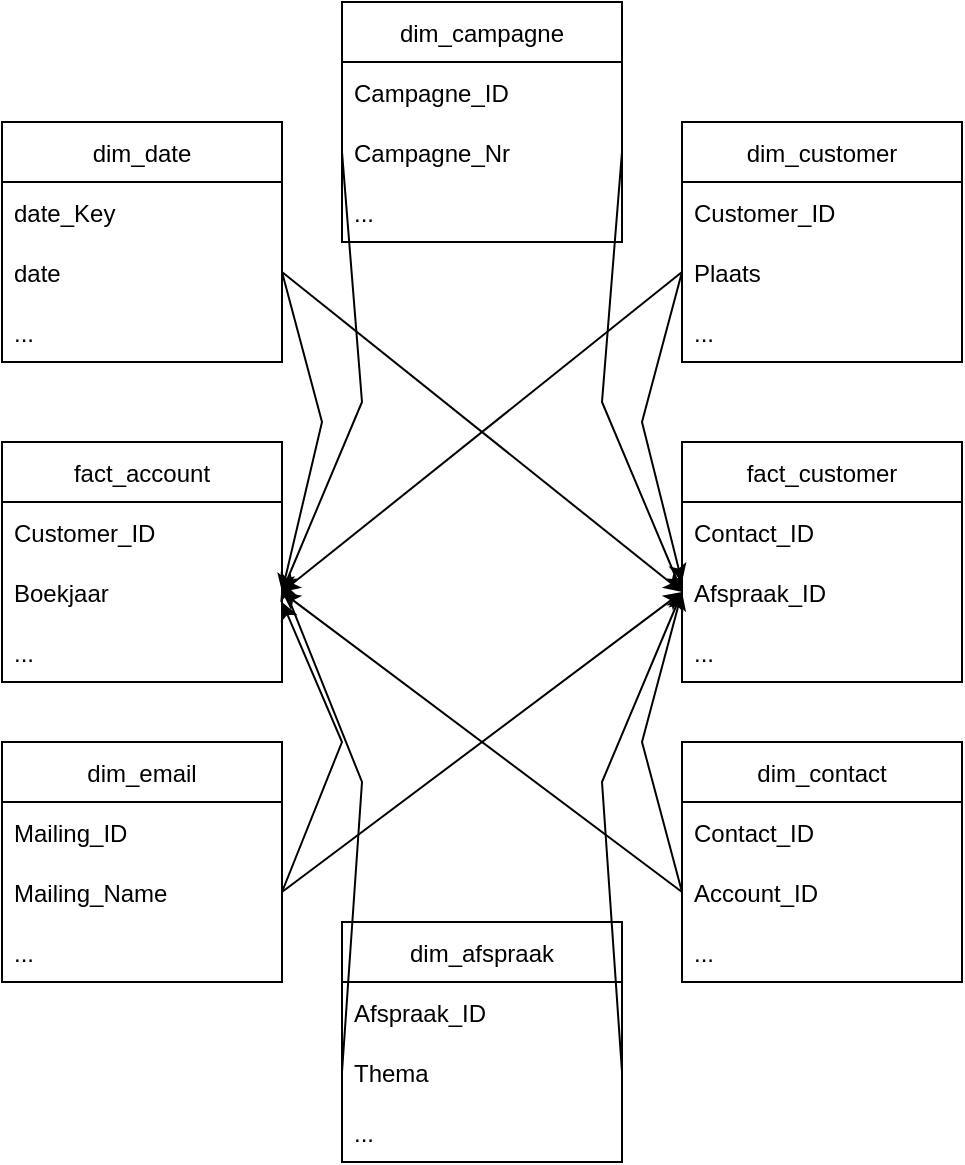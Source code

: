 <mxfile version="15.4.0" type="device"><diagram id="C5RBs43oDa-KdzZeNtuy" name="Page-1"><mxGraphModel dx="1038" dy="599" grid="1" gridSize="10" guides="1" tooltips="1" connect="1" arrows="1" fold="1" page="1" pageScale="1" pageWidth="827" pageHeight="1169" math="0" shadow="0"><root><mxCell id="WIyWlLk6GJQsqaUBKTNV-0"/><mxCell id="WIyWlLk6GJQsqaUBKTNV-1" parent="WIyWlLk6GJQsqaUBKTNV-0"/><mxCell id="8pE6kaNkcugm6xycJNNR-0" value="dim_date" style="swimlane;fontStyle=0;childLayout=stackLayout;horizontal=1;startSize=30;horizontalStack=0;resizeParent=1;resizeParentMax=0;resizeLast=0;collapsible=1;marginBottom=0;" vertex="1" parent="WIyWlLk6GJQsqaUBKTNV-1"><mxGeometry x="160" y="100" width="140" height="120" as="geometry"/></mxCell><mxCell id="8pE6kaNkcugm6xycJNNR-1" value="date_Key" style="text;strokeColor=none;fillColor=none;align=left;verticalAlign=middle;spacingLeft=4;spacingRight=4;overflow=hidden;points=[[0,0.5],[1,0.5]];portConstraint=eastwest;rotatable=0;" vertex="1" parent="8pE6kaNkcugm6xycJNNR-0"><mxGeometry y="30" width="140" height="30" as="geometry"/></mxCell><mxCell id="8pE6kaNkcugm6xycJNNR-2" value="date" style="text;strokeColor=none;fillColor=none;align=left;verticalAlign=middle;spacingLeft=4;spacingRight=4;overflow=hidden;points=[[0,0.5],[1,0.5]];portConstraint=eastwest;rotatable=0;" vertex="1" parent="8pE6kaNkcugm6xycJNNR-0"><mxGeometry y="60" width="140" height="30" as="geometry"/></mxCell><mxCell id="8pE6kaNkcugm6xycJNNR-3" value="..." style="text;strokeColor=none;fillColor=none;align=left;verticalAlign=middle;spacingLeft=4;spacingRight=4;overflow=hidden;points=[[0,0.5],[1,0.5]];portConstraint=eastwest;rotatable=0;" vertex="1" parent="8pE6kaNkcugm6xycJNNR-0"><mxGeometry y="90" width="140" height="30" as="geometry"/></mxCell><mxCell id="8pE6kaNkcugm6xycJNNR-4" value="fact_account" style="swimlane;fontStyle=0;childLayout=stackLayout;horizontal=1;startSize=30;horizontalStack=0;resizeParent=1;resizeParentMax=0;resizeLast=0;collapsible=1;marginBottom=0;" vertex="1" parent="WIyWlLk6GJQsqaUBKTNV-1"><mxGeometry x="160" y="260" width="140" height="120" as="geometry"/></mxCell><mxCell id="8pE6kaNkcugm6xycJNNR-5" value="Customer_ID" style="text;strokeColor=none;fillColor=none;align=left;verticalAlign=middle;spacingLeft=4;spacingRight=4;overflow=hidden;points=[[0,0.5],[1,0.5]];portConstraint=eastwest;rotatable=0;" vertex="1" parent="8pE6kaNkcugm6xycJNNR-4"><mxGeometry y="30" width="140" height="30" as="geometry"/></mxCell><mxCell id="8pE6kaNkcugm6xycJNNR-6" value="Boekjaar" style="text;strokeColor=none;fillColor=none;align=left;verticalAlign=middle;spacingLeft=4;spacingRight=4;overflow=hidden;points=[[0,0.5],[1,0.5]];portConstraint=eastwest;rotatable=0;" vertex="1" parent="8pE6kaNkcugm6xycJNNR-4"><mxGeometry y="60" width="140" height="30" as="geometry"/></mxCell><mxCell id="8pE6kaNkcugm6xycJNNR-7" value="..." style="text;strokeColor=none;fillColor=none;align=left;verticalAlign=middle;spacingLeft=4;spacingRight=4;overflow=hidden;points=[[0,0.5],[1,0.5]];portConstraint=eastwest;rotatable=0;" vertex="1" parent="8pE6kaNkcugm6xycJNNR-4"><mxGeometry y="90" width="140" height="30" as="geometry"/></mxCell><mxCell id="8pE6kaNkcugm6xycJNNR-8" value="dim_contact" style="swimlane;fontStyle=0;childLayout=stackLayout;horizontal=1;startSize=30;horizontalStack=0;resizeParent=1;resizeParentMax=0;resizeLast=0;collapsible=1;marginBottom=0;" vertex="1" parent="WIyWlLk6GJQsqaUBKTNV-1"><mxGeometry x="500" y="410" width="140" height="120" as="geometry"/></mxCell><mxCell id="8pE6kaNkcugm6xycJNNR-9" value="Contact_ID" style="text;strokeColor=none;fillColor=none;align=left;verticalAlign=middle;spacingLeft=4;spacingRight=4;overflow=hidden;points=[[0,0.5],[1,0.5]];portConstraint=eastwest;rotatable=0;" vertex="1" parent="8pE6kaNkcugm6xycJNNR-8"><mxGeometry y="30" width="140" height="30" as="geometry"/></mxCell><mxCell id="8pE6kaNkcugm6xycJNNR-30" value="Account_ID" style="text;strokeColor=none;fillColor=none;align=left;verticalAlign=middle;spacingLeft=4;spacingRight=4;overflow=hidden;points=[[0,0.5],[1,0.5]];portConstraint=eastwest;rotatable=0;" vertex="1" parent="8pE6kaNkcugm6xycJNNR-8"><mxGeometry y="60" width="140" height="30" as="geometry"/></mxCell><mxCell id="8pE6kaNkcugm6xycJNNR-11" value="..." style="text;strokeColor=none;fillColor=none;align=left;verticalAlign=middle;spacingLeft=4;spacingRight=4;overflow=hidden;points=[[0,0.5],[1,0.5]];portConstraint=eastwest;rotatable=0;" vertex="1" parent="8pE6kaNkcugm6xycJNNR-8"><mxGeometry y="90" width="140" height="30" as="geometry"/></mxCell><mxCell id="8pE6kaNkcugm6xycJNNR-12" value="dim_customer" style="swimlane;fontStyle=0;childLayout=stackLayout;horizontal=1;startSize=30;horizontalStack=0;resizeParent=1;resizeParentMax=0;resizeLast=0;collapsible=1;marginBottom=0;" vertex="1" parent="WIyWlLk6GJQsqaUBKTNV-1"><mxGeometry x="500" y="100" width="140" height="120" as="geometry"/></mxCell><mxCell id="8pE6kaNkcugm6xycJNNR-13" value="Customer_ID" style="text;strokeColor=none;fillColor=none;align=left;verticalAlign=middle;spacingLeft=4;spacingRight=4;overflow=hidden;points=[[0,0.5],[1,0.5]];portConstraint=eastwest;rotatable=0;" vertex="1" parent="8pE6kaNkcugm6xycJNNR-12"><mxGeometry y="30" width="140" height="30" as="geometry"/></mxCell><mxCell id="8pE6kaNkcugm6xycJNNR-14" value="Plaats" style="text;strokeColor=none;fillColor=none;align=left;verticalAlign=middle;spacingLeft=4;spacingRight=4;overflow=hidden;points=[[0,0.5],[1,0.5]];portConstraint=eastwest;rotatable=0;" vertex="1" parent="8pE6kaNkcugm6xycJNNR-12"><mxGeometry y="60" width="140" height="30" as="geometry"/></mxCell><mxCell id="8pE6kaNkcugm6xycJNNR-15" value="..." style="text;strokeColor=none;fillColor=none;align=left;verticalAlign=middle;spacingLeft=4;spacingRight=4;overflow=hidden;points=[[0,0.5],[1,0.5]];portConstraint=eastwest;rotatable=0;" vertex="1" parent="8pE6kaNkcugm6xycJNNR-12"><mxGeometry y="90" width="140" height="30" as="geometry"/></mxCell><mxCell id="8pE6kaNkcugm6xycJNNR-16" value="fact_customer" style="swimlane;fontStyle=0;childLayout=stackLayout;horizontal=1;startSize=30;horizontalStack=0;resizeParent=1;resizeParentMax=0;resizeLast=0;collapsible=1;marginBottom=0;" vertex="1" parent="WIyWlLk6GJQsqaUBKTNV-1"><mxGeometry x="500" y="260" width="140" height="120" as="geometry"/></mxCell><mxCell id="8pE6kaNkcugm6xycJNNR-17" value="Contact_ID" style="text;strokeColor=none;fillColor=none;align=left;verticalAlign=middle;spacingLeft=4;spacingRight=4;overflow=hidden;points=[[0,0.5],[1,0.5]];portConstraint=eastwest;rotatable=0;" vertex="1" parent="8pE6kaNkcugm6xycJNNR-16"><mxGeometry y="30" width="140" height="30" as="geometry"/></mxCell><mxCell id="8pE6kaNkcugm6xycJNNR-18" value="Afspraak_ID" style="text;strokeColor=none;fillColor=none;align=left;verticalAlign=middle;spacingLeft=4;spacingRight=4;overflow=hidden;points=[[0,0.5],[1,0.5]];portConstraint=eastwest;rotatable=0;" vertex="1" parent="8pE6kaNkcugm6xycJNNR-16"><mxGeometry y="60" width="140" height="30" as="geometry"/></mxCell><mxCell id="8pE6kaNkcugm6xycJNNR-19" value="..." style="text;strokeColor=none;fillColor=none;align=left;verticalAlign=middle;spacingLeft=4;spacingRight=4;overflow=hidden;points=[[0,0.5],[1,0.5]];portConstraint=eastwest;rotatable=0;" vertex="1" parent="8pE6kaNkcugm6xycJNNR-16"><mxGeometry y="90" width="140" height="30" as="geometry"/></mxCell><mxCell id="8pE6kaNkcugm6xycJNNR-20" value="dim_email" style="swimlane;fontStyle=0;childLayout=stackLayout;horizontal=1;startSize=30;horizontalStack=0;resizeParent=1;resizeParentMax=0;resizeLast=0;collapsible=1;marginBottom=0;" vertex="1" parent="WIyWlLk6GJQsqaUBKTNV-1"><mxGeometry x="160" y="410" width="140" height="120" as="geometry"/></mxCell><mxCell id="8pE6kaNkcugm6xycJNNR-21" value="Mailing_ID" style="text;strokeColor=none;fillColor=none;align=left;verticalAlign=middle;spacingLeft=4;spacingRight=4;overflow=hidden;points=[[0,0.5],[1,0.5]];portConstraint=eastwest;rotatable=0;" vertex="1" parent="8pE6kaNkcugm6xycJNNR-20"><mxGeometry y="30" width="140" height="30" as="geometry"/></mxCell><mxCell id="8pE6kaNkcugm6xycJNNR-22" value="Mailing_Name" style="text;strokeColor=none;fillColor=none;align=left;verticalAlign=middle;spacingLeft=4;spacingRight=4;overflow=hidden;points=[[0,0.5],[1,0.5]];portConstraint=eastwest;rotatable=0;" vertex="1" parent="8pE6kaNkcugm6xycJNNR-20"><mxGeometry y="60" width="140" height="30" as="geometry"/></mxCell><mxCell id="8pE6kaNkcugm6xycJNNR-23" value="..." style="text;strokeColor=none;fillColor=none;align=left;verticalAlign=middle;spacingLeft=4;spacingRight=4;overflow=hidden;points=[[0,0.5],[1,0.5]];portConstraint=eastwest;rotatable=0;" vertex="1" parent="8pE6kaNkcugm6xycJNNR-20"><mxGeometry y="90" width="140" height="30" as="geometry"/></mxCell><mxCell id="8pE6kaNkcugm6xycJNNR-24" style="rounded=0;orthogonalLoop=1;jettySize=auto;html=1;entryX=0;entryY=0.5;entryDx=0;entryDy=0;exitX=1;exitY=0.5;exitDx=0;exitDy=0;" edge="1" parent="WIyWlLk6GJQsqaUBKTNV-1" source="8pE6kaNkcugm6xycJNNR-2" target="8pE6kaNkcugm6xycJNNR-18"><mxGeometry relative="1" as="geometry"/></mxCell><mxCell id="8pE6kaNkcugm6xycJNNR-25" style="edgeStyle=none;rounded=0;orthogonalLoop=1;jettySize=auto;html=1;entryX=1;entryY=0.5;entryDx=0;entryDy=0;" edge="1" parent="WIyWlLk6GJQsqaUBKTNV-1" target="8pE6kaNkcugm6xycJNNR-6"><mxGeometry relative="1" as="geometry"><mxPoint x="500" y="485" as="sourcePoint"/></mxGeometry></mxCell><mxCell id="8pE6kaNkcugm6xycJNNR-26" style="edgeStyle=none;rounded=0;orthogonalLoop=1;jettySize=auto;html=1;exitX=1;exitY=0.5;exitDx=0;exitDy=0;entryX=0;entryY=0.5;entryDx=0;entryDy=0;" edge="1" parent="WIyWlLk6GJQsqaUBKTNV-1" source="8pE6kaNkcugm6xycJNNR-22" target="8pE6kaNkcugm6xycJNNR-18"><mxGeometry relative="1" as="geometry"/></mxCell><mxCell id="8pE6kaNkcugm6xycJNNR-27" style="edgeStyle=none;rounded=0;orthogonalLoop=1;jettySize=auto;html=1;exitX=0;exitY=0.5;exitDx=0;exitDy=0;entryX=1;entryY=0.5;entryDx=0;entryDy=0;" edge="1" parent="WIyWlLk6GJQsqaUBKTNV-1" source="8pE6kaNkcugm6xycJNNR-14" target="8pE6kaNkcugm6xycJNNR-6"><mxGeometry relative="1" as="geometry"/></mxCell><mxCell id="8pE6kaNkcugm6xycJNNR-28" style="rounded=0;orthogonalLoop=1;jettySize=auto;html=1;exitX=1;exitY=0.5;exitDx=0;exitDy=0;entryX=1;entryY=0.5;entryDx=0;entryDy=0;" edge="1" parent="WIyWlLk6GJQsqaUBKTNV-1" source="8pE6kaNkcugm6xycJNNR-2" target="8pE6kaNkcugm6xycJNNR-6"><mxGeometry relative="1" as="geometry"><Array as="points"><mxPoint x="320" y="250"/></Array></mxGeometry></mxCell><mxCell id="8pE6kaNkcugm6xycJNNR-29" style="rounded=0;orthogonalLoop=1;jettySize=auto;html=1;exitX=1;exitY=0.5;exitDx=0;exitDy=0;" edge="1" parent="WIyWlLk6GJQsqaUBKTNV-1" source="8pE6kaNkcugm6xycJNNR-22"><mxGeometry relative="1" as="geometry"><mxPoint x="300" y="340" as="targetPoint"/><Array as="points"><mxPoint x="330" y="410"/></Array></mxGeometry></mxCell><mxCell id="8pE6kaNkcugm6xycJNNR-31" style="edgeStyle=none;rounded=0;orthogonalLoop=1;jettySize=auto;html=1;exitX=0;exitY=0.5;exitDx=0;exitDy=0;entryX=0;entryY=0.5;entryDx=0;entryDy=0;" edge="1" parent="WIyWlLk6GJQsqaUBKTNV-1" source="8pE6kaNkcugm6xycJNNR-30" target="8pE6kaNkcugm6xycJNNR-18"><mxGeometry relative="1" as="geometry"><Array as="points"><mxPoint x="480" y="410"/></Array></mxGeometry></mxCell><mxCell id="8pE6kaNkcugm6xycJNNR-32" style="edgeStyle=none;rounded=0;orthogonalLoop=1;jettySize=auto;html=1;exitX=0;exitY=0.5;exitDx=0;exitDy=0;" edge="1" parent="WIyWlLk6GJQsqaUBKTNV-1" source="8pE6kaNkcugm6xycJNNR-14"><mxGeometry relative="1" as="geometry"><mxPoint x="500" y="330" as="targetPoint"/><Array as="points"><mxPoint x="480" y="250"/></Array></mxGeometry></mxCell><mxCell id="8pE6kaNkcugm6xycJNNR-33" value="dim_campagne" style="swimlane;fontStyle=0;childLayout=stackLayout;horizontal=1;startSize=30;horizontalStack=0;resizeParent=1;resizeParentMax=0;resizeLast=0;collapsible=1;marginBottom=0;" vertex="1" parent="WIyWlLk6GJQsqaUBKTNV-1"><mxGeometry x="330" y="40" width="140" height="120" as="geometry"/></mxCell><mxCell id="8pE6kaNkcugm6xycJNNR-34" value="Campagne_ID" style="text;strokeColor=none;fillColor=none;align=left;verticalAlign=middle;spacingLeft=4;spacingRight=4;overflow=hidden;points=[[0,0.5],[1,0.5]];portConstraint=eastwest;rotatable=0;" vertex="1" parent="8pE6kaNkcugm6xycJNNR-33"><mxGeometry y="30" width="140" height="30" as="geometry"/></mxCell><mxCell id="8pE6kaNkcugm6xycJNNR-35" value="Campagne_Nr" style="text;strokeColor=none;fillColor=none;align=left;verticalAlign=middle;spacingLeft=4;spacingRight=4;overflow=hidden;points=[[0,0.5],[1,0.5]];portConstraint=eastwest;rotatable=0;" vertex="1" parent="8pE6kaNkcugm6xycJNNR-33"><mxGeometry y="60" width="140" height="30" as="geometry"/></mxCell><mxCell id="8pE6kaNkcugm6xycJNNR-36" value="..." style="text;strokeColor=none;fillColor=none;align=left;verticalAlign=middle;spacingLeft=4;spacingRight=4;overflow=hidden;points=[[0,0.5],[1,0.5]];portConstraint=eastwest;rotatable=0;" vertex="1" parent="8pE6kaNkcugm6xycJNNR-33"><mxGeometry y="90" width="140" height="30" as="geometry"/></mxCell><mxCell id="8pE6kaNkcugm6xycJNNR-37" value="dim_afspraak" style="swimlane;fontStyle=0;childLayout=stackLayout;horizontal=1;startSize=30;horizontalStack=0;resizeParent=1;resizeParentMax=0;resizeLast=0;collapsible=1;marginBottom=0;" vertex="1" parent="WIyWlLk6GJQsqaUBKTNV-1"><mxGeometry x="330" y="500" width="140" height="120" as="geometry"/></mxCell><mxCell id="8pE6kaNkcugm6xycJNNR-38" value="Afspraak_ID" style="text;strokeColor=none;fillColor=none;align=left;verticalAlign=middle;spacingLeft=4;spacingRight=4;overflow=hidden;points=[[0,0.5],[1,0.5]];portConstraint=eastwest;rotatable=0;" vertex="1" parent="8pE6kaNkcugm6xycJNNR-37"><mxGeometry y="30" width="140" height="30" as="geometry"/></mxCell><mxCell id="8pE6kaNkcugm6xycJNNR-39" value="Thema" style="text;strokeColor=none;fillColor=none;align=left;verticalAlign=middle;spacingLeft=4;spacingRight=4;overflow=hidden;points=[[0,0.5],[1,0.5]];portConstraint=eastwest;rotatable=0;" vertex="1" parent="8pE6kaNkcugm6xycJNNR-37"><mxGeometry y="60" width="140" height="30" as="geometry"/></mxCell><mxCell id="8pE6kaNkcugm6xycJNNR-40" value="..." style="text;strokeColor=none;fillColor=none;align=left;verticalAlign=middle;spacingLeft=4;spacingRight=4;overflow=hidden;points=[[0,0.5],[1,0.5]];portConstraint=eastwest;rotatable=0;" vertex="1" parent="8pE6kaNkcugm6xycJNNR-37"><mxGeometry y="90" width="140" height="30" as="geometry"/></mxCell><mxCell id="8pE6kaNkcugm6xycJNNR-41" style="edgeStyle=none;rounded=0;orthogonalLoop=1;jettySize=auto;html=1;exitX=0;exitY=0.5;exitDx=0;exitDy=0;entryX=1;entryY=0.5;entryDx=0;entryDy=0;" edge="1" parent="WIyWlLk6GJQsqaUBKTNV-1" source="8pE6kaNkcugm6xycJNNR-35" target="8pE6kaNkcugm6xycJNNR-6"><mxGeometry relative="1" as="geometry"><Array as="points"><mxPoint x="340" y="240"/></Array></mxGeometry></mxCell><mxCell id="8pE6kaNkcugm6xycJNNR-42" style="edgeStyle=none;rounded=0;orthogonalLoop=1;jettySize=auto;html=1;exitX=1;exitY=0.5;exitDx=0;exitDy=0;entryX=0;entryY=0.5;entryDx=0;entryDy=0;" edge="1" parent="WIyWlLk6GJQsqaUBKTNV-1" source="8pE6kaNkcugm6xycJNNR-35" target="8pE6kaNkcugm6xycJNNR-18"><mxGeometry relative="1" as="geometry"><Array as="points"><mxPoint x="460" y="240"/></Array></mxGeometry></mxCell><mxCell id="8pE6kaNkcugm6xycJNNR-43" style="edgeStyle=none;rounded=0;orthogonalLoop=1;jettySize=auto;html=1;exitX=1;exitY=0.5;exitDx=0;exitDy=0;entryX=0;entryY=0.5;entryDx=0;entryDy=0;" edge="1" parent="WIyWlLk6GJQsqaUBKTNV-1" source="8pE6kaNkcugm6xycJNNR-39" target="8pE6kaNkcugm6xycJNNR-18"><mxGeometry relative="1" as="geometry"><Array as="points"><mxPoint x="460" y="430"/></Array></mxGeometry></mxCell><mxCell id="8pE6kaNkcugm6xycJNNR-44" style="edgeStyle=none;rounded=0;orthogonalLoop=1;jettySize=auto;html=1;exitX=0;exitY=0.5;exitDx=0;exitDy=0;" edge="1" parent="WIyWlLk6GJQsqaUBKTNV-1" source="8pE6kaNkcugm6xycJNNR-39"><mxGeometry relative="1" as="geometry"><mxPoint x="300" y="330" as="targetPoint"/><Array as="points"><mxPoint x="340" y="430"/></Array></mxGeometry></mxCell></root></mxGraphModel></diagram></mxfile>